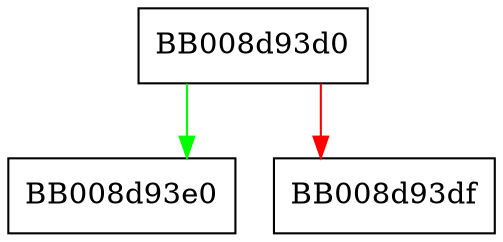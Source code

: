 digraph symlink {
  node [shape="box"];
  graph [splines=ortho];
  BB008d93d0 -> BB008d93e0 [color="green"];
  BB008d93d0 -> BB008d93df [color="red"];
}